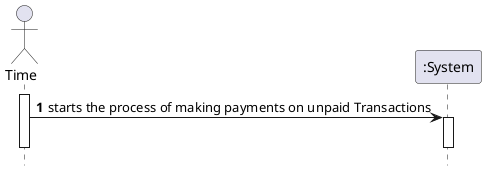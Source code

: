 @startuml SSD
hide footbox
autonumber
actor "Time" as T
participant ":System" as S

activate T
T -> S : starts the process of making payments on unpaid Transactions
activate S
deactivate S
deactivate T
@enduml